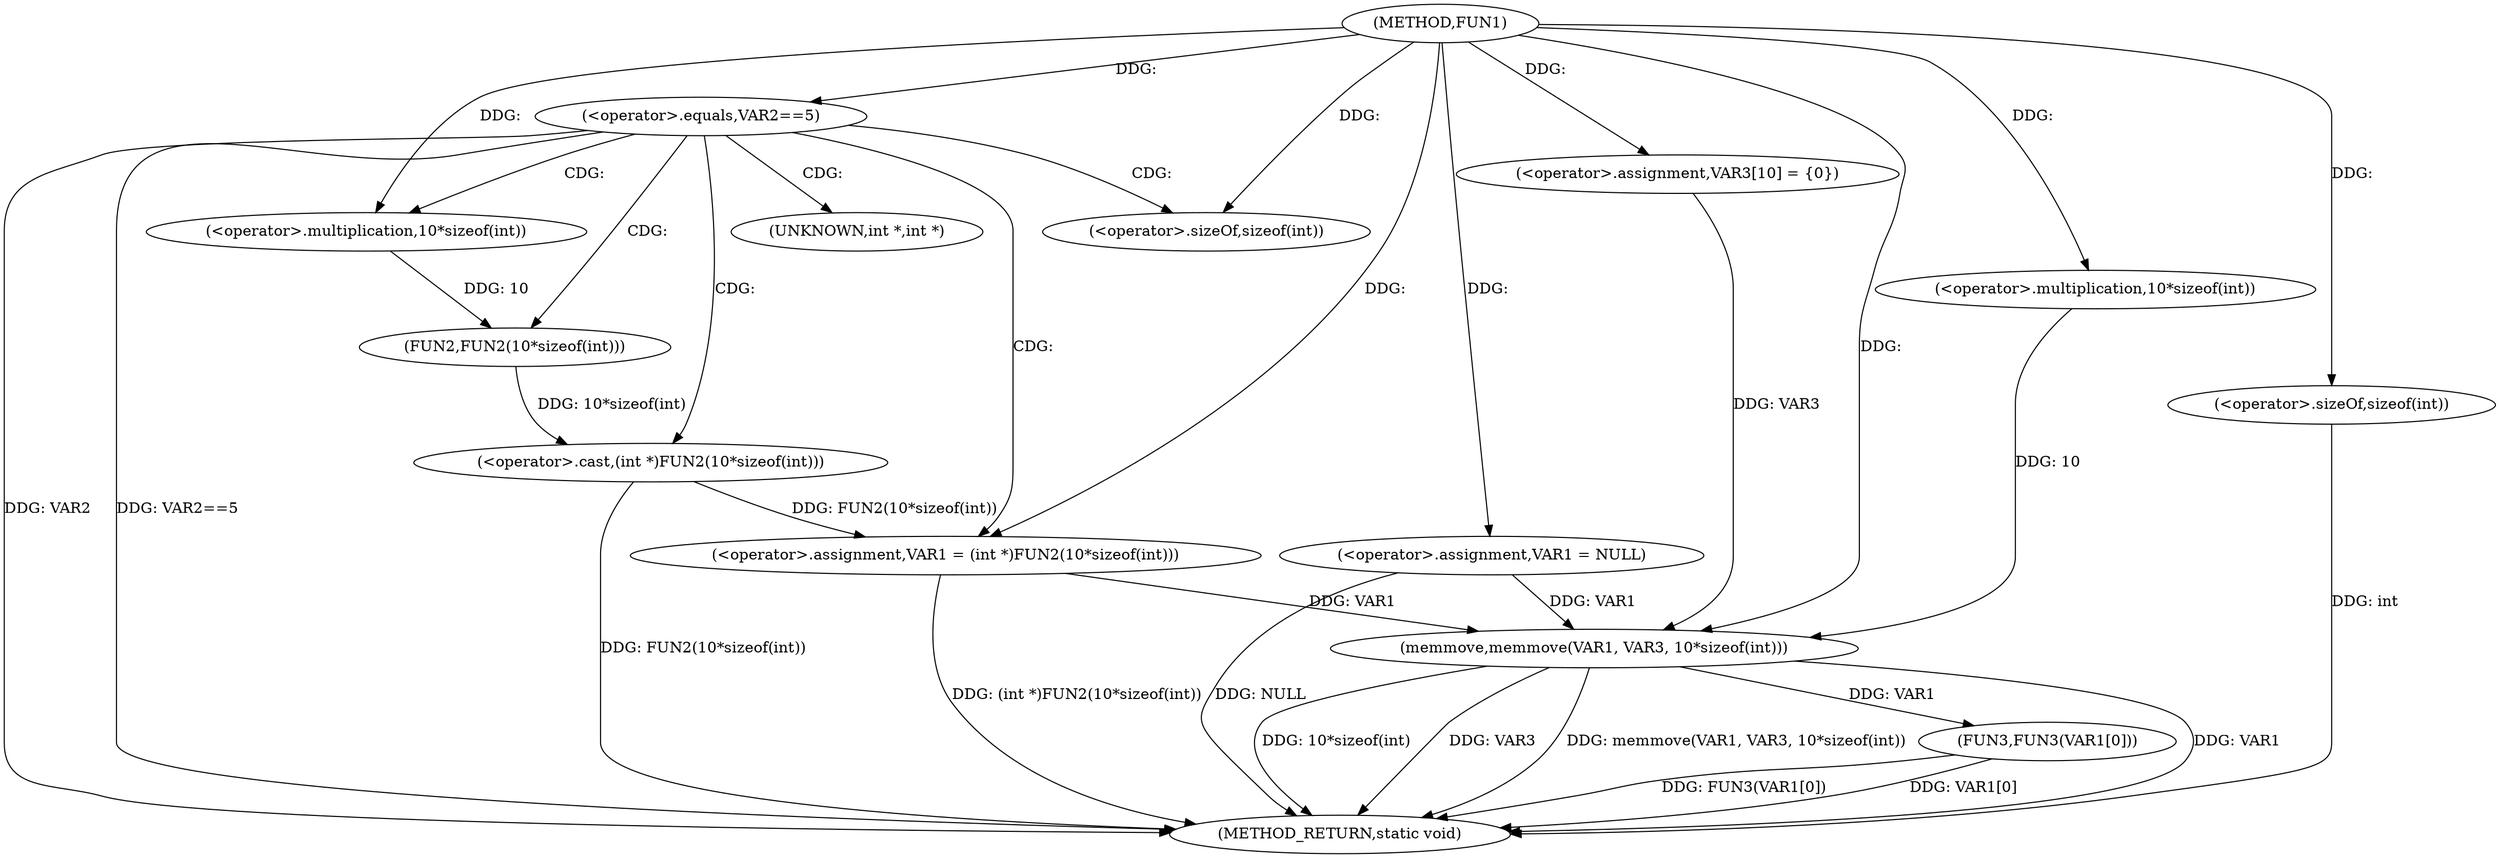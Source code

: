 digraph FUN1 {  
"1000100" [label = "(METHOD,FUN1)" ]
"1000135" [label = "(METHOD_RETURN,static void)" ]
"1000103" [label = "(<operator>.assignment,VAR1 = NULL)" ]
"1000107" [label = "(<operator>.equals,VAR2==5)" ]
"1000111" [label = "(<operator>.assignment,VAR1 = (int *)FUN2(10*sizeof(int)))" ]
"1000113" [label = "(<operator>.cast,(int *)FUN2(10*sizeof(int)))" ]
"1000115" [label = "(FUN2,FUN2(10*sizeof(int)))" ]
"1000116" [label = "(<operator>.multiplication,10*sizeof(int))" ]
"1000118" [label = "(<operator>.sizeOf,sizeof(int))" ]
"1000122" [label = "(<operator>.assignment,VAR3[10] = {0})" ]
"1000124" [label = "(memmove,memmove(VAR1, VAR3, 10*sizeof(int)))" ]
"1000127" [label = "(<operator>.multiplication,10*sizeof(int))" ]
"1000129" [label = "(<operator>.sizeOf,sizeof(int))" ]
"1000131" [label = "(FUN3,FUN3(VAR1[0]))" ]
"1000114" [label = "(UNKNOWN,int *,int *)" ]
  "1000124" -> "1000135"  [ label = "DDG: VAR1"] 
  "1000107" -> "1000135"  [ label = "DDG: VAR2"] 
  "1000107" -> "1000135"  [ label = "DDG: VAR2==5"] 
  "1000103" -> "1000135"  [ label = "DDG: NULL"] 
  "1000131" -> "1000135"  [ label = "DDG: VAR1[0]"] 
  "1000113" -> "1000135"  [ label = "DDG: FUN2(10*sizeof(int))"] 
  "1000124" -> "1000135"  [ label = "DDG: 10*sizeof(int)"] 
  "1000111" -> "1000135"  [ label = "DDG: (int *)FUN2(10*sizeof(int))"] 
  "1000129" -> "1000135"  [ label = "DDG: int"] 
  "1000124" -> "1000135"  [ label = "DDG: VAR3"] 
  "1000131" -> "1000135"  [ label = "DDG: FUN3(VAR1[0])"] 
  "1000124" -> "1000135"  [ label = "DDG: memmove(VAR1, VAR3, 10*sizeof(int))"] 
  "1000100" -> "1000103"  [ label = "DDG: "] 
  "1000100" -> "1000107"  [ label = "DDG: "] 
  "1000113" -> "1000111"  [ label = "DDG: FUN2(10*sizeof(int))"] 
  "1000100" -> "1000111"  [ label = "DDG: "] 
  "1000115" -> "1000113"  [ label = "DDG: 10*sizeof(int)"] 
  "1000116" -> "1000115"  [ label = "DDG: 10"] 
  "1000100" -> "1000116"  [ label = "DDG: "] 
  "1000100" -> "1000118"  [ label = "DDG: "] 
  "1000100" -> "1000122"  [ label = "DDG: "] 
  "1000103" -> "1000124"  [ label = "DDG: VAR1"] 
  "1000111" -> "1000124"  [ label = "DDG: VAR1"] 
  "1000100" -> "1000124"  [ label = "DDG: "] 
  "1000122" -> "1000124"  [ label = "DDG: VAR3"] 
  "1000127" -> "1000124"  [ label = "DDG: 10"] 
  "1000100" -> "1000127"  [ label = "DDG: "] 
  "1000100" -> "1000129"  [ label = "DDG: "] 
  "1000124" -> "1000131"  [ label = "DDG: VAR1"] 
  "1000107" -> "1000115"  [ label = "CDG: "] 
  "1000107" -> "1000116"  [ label = "CDG: "] 
  "1000107" -> "1000113"  [ label = "CDG: "] 
  "1000107" -> "1000118"  [ label = "CDG: "] 
  "1000107" -> "1000111"  [ label = "CDG: "] 
  "1000107" -> "1000114"  [ label = "CDG: "] 
}
